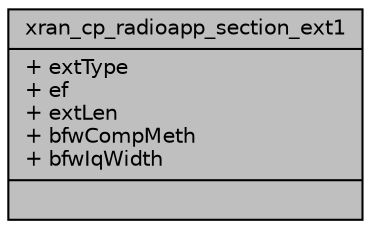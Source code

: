 digraph "xran_cp_radioapp_section_ext1"
{
 // LATEX_PDF_SIZE
  edge [fontname="Helvetica",fontsize="10",labelfontname="Helvetica",labelfontsize="10"];
  node [fontname="Helvetica",fontsize="10",shape=record];
  Node1 [label="{xran_cp_radioapp_section_ext1\n|+ extType\l+ ef\l+ extLen\l+ bfwCompMeth\l+ bfwIqWidth\l|}",height=0.2,width=0.4,color="black", fillcolor="grey75", style="filled", fontcolor="black",tooltip=" "];
}
